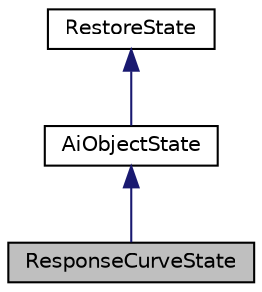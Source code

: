 digraph "ResponseCurveState"
{
 // LATEX_PDF_SIZE
  edge [fontname="Helvetica",fontsize="10",labelfontname="Helvetica",labelfontsize="10"];
  node [fontname="Helvetica",fontsize="10",shape=record];
  Node1 [label="ResponseCurveState",height=0.2,width=0.4,color="black", fillcolor="grey75", style="filled", fontcolor="black",tooltip=" "];
  Node2 -> Node1 [dir="back",color="midnightblue",fontsize="10",style="solid"];
  Node2 [label="AiObjectState",height=0.2,width=0.4,color="black", fillcolor="white", style="filled",URL="$class_ai_object_state.html",tooltip=" "];
  Node3 -> Node2 [dir="back",color="midnightblue",fontsize="10",style="solid"];
  Node3 [label="RestoreState",height=0.2,width=0.4,color="black", fillcolor="white", style="filled",URL="$class_restore_state.html",tooltip=" "];
}
